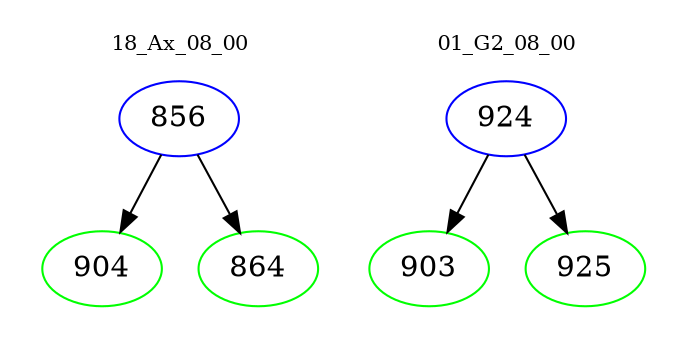 digraph{
subgraph cluster_0 {
color = white
label = "18_Ax_08_00";
fontsize=10;
T0_856 [label="856", color="blue"]
T0_856 -> T0_904 [color="black"]
T0_904 [label="904", color="green"]
T0_856 -> T0_864 [color="black"]
T0_864 [label="864", color="green"]
}
subgraph cluster_1 {
color = white
label = "01_G2_08_00";
fontsize=10;
T1_924 [label="924", color="blue"]
T1_924 -> T1_903 [color="black"]
T1_903 [label="903", color="green"]
T1_924 -> T1_925 [color="black"]
T1_925 [label="925", color="green"]
}
}
